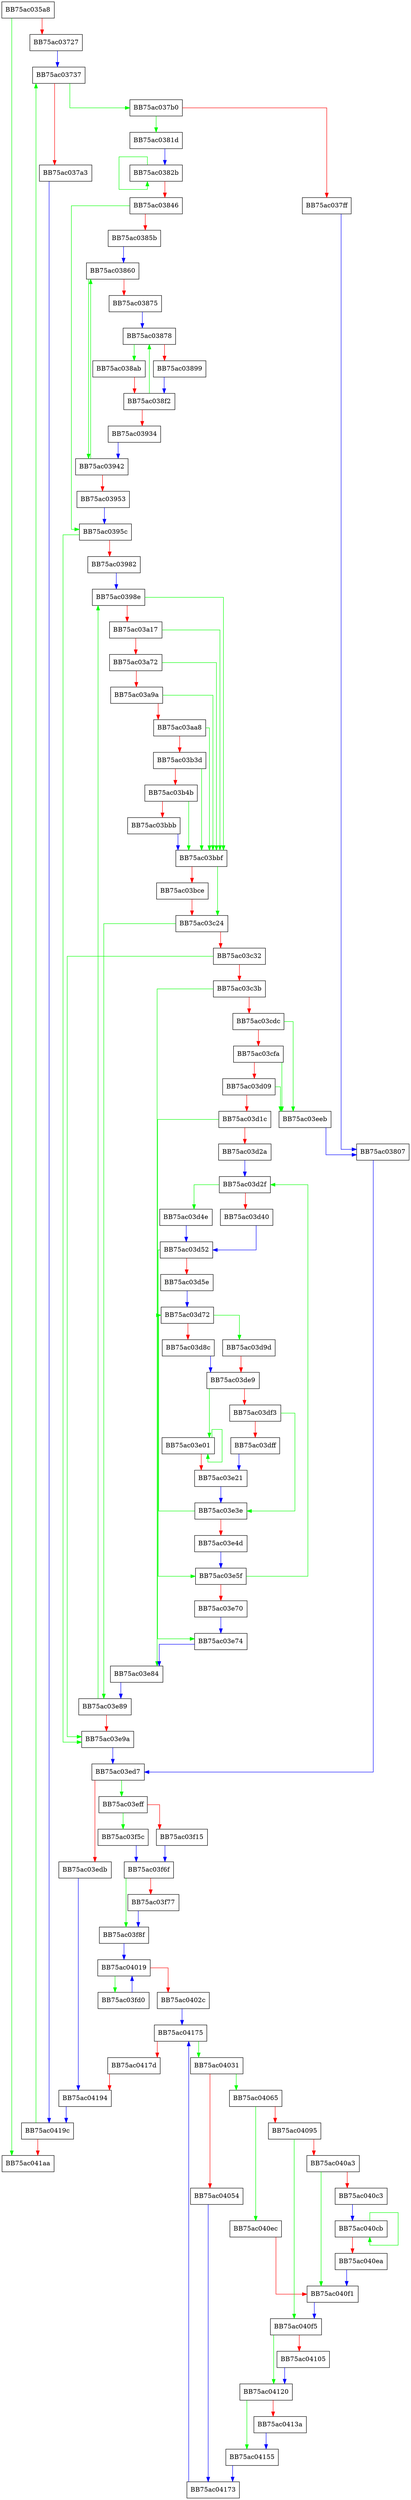 digraph ZSTD_initStats_ultra {
  node [shape="box"];
  graph [splines=ortho];
  BB75ac035a8 -> BB75ac041aa [color="green"];
  BB75ac035a8 -> BB75ac03727 [color="red"];
  BB75ac03727 -> BB75ac03737 [color="blue"];
  BB75ac03737 -> BB75ac037b0 [color="green"];
  BB75ac03737 -> BB75ac037a3 [color="red"];
  BB75ac037a3 -> BB75ac0419c [color="blue"];
  BB75ac037b0 -> BB75ac0381d [color="green"];
  BB75ac037b0 -> BB75ac037ff [color="red"];
  BB75ac037ff -> BB75ac03807 [color="blue"];
  BB75ac03807 -> BB75ac03ed7 [color="blue"];
  BB75ac0381d -> BB75ac0382b [color="blue"];
  BB75ac0382b -> BB75ac0382b [color="green"];
  BB75ac0382b -> BB75ac03846 [color="red"];
  BB75ac03846 -> BB75ac0395c [color="green"];
  BB75ac03846 -> BB75ac0385b [color="red"];
  BB75ac0385b -> BB75ac03860 [color="blue"];
  BB75ac03860 -> BB75ac03942 [color="green"];
  BB75ac03860 -> BB75ac03875 [color="red"];
  BB75ac03875 -> BB75ac03878 [color="blue"];
  BB75ac03878 -> BB75ac038ab [color="green"];
  BB75ac03878 -> BB75ac03899 [color="red"];
  BB75ac03899 -> BB75ac038f2 [color="blue"];
  BB75ac038ab -> BB75ac038f2 [color="red"];
  BB75ac038f2 -> BB75ac03878 [color="green"];
  BB75ac038f2 -> BB75ac03934 [color="red"];
  BB75ac03934 -> BB75ac03942 [color="blue"];
  BB75ac03942 -> BB75ac03860 [color="green"];
  BB75ac03942 -> BB75ac03953 [color="red"];
  BB75ac03953 -> BB75ac0395c [color="blue"];
  BB75ac0395c -> BB75ac03e9a [color="green"];
  BB75ac0395c -> BB75ac03982 [color="red"];
  BB75ac03982 -> BB75ac0398e [color="blue"];
  BB75ac0398e -> BB75ac03bbf [color="green"];
  BB75ac0398e -> BB75ac03a17 [color="red"];
  BB75ac03a17 -> BB75ac03bbf [color="green"];
  BB75ac03a17 -> BB75ac03a72 [color="red"];
  BB75ac03a72 -> BB75ac03bbf [color="green"];
  BB75ac03a72 -> BB75ac03a9a [color="red"];
  BB75ac03a9a -> BB75ac03bbf [color="green"];
  BB75ac03a9a -> BB75ac03aa8 [color="red"];
  BB75ac03aa8 -> BB75ac03bbf [color="green"];
  BB75ac03aa8 -> BB75ac03b3d [color="red"];
  BB75ac03b3d -> BB75ac03bbf [color="green"];
  BB75ac03b3d -> BB75ac03b4b [color="red"];
  BB75ac03b4b -> BB75ac03bbf [color="green"];
  BB75ac03b4b -> BB75ac03bbb [color="red"];
  BB75ac03bbb -> BB75ac03bbf [color="blue"];
  BB75ac03bbf -> BB75ac03c24 [color="green"];
  BB75ac03bbf -> BB75ac03bce [color="red"];
  BB75ac03bce -> BB75ac03c24 [color="red"];
  BB75ac03c24 -> BB75ac03e89 [color="green"];
  BB75ac03c24 -> BB75ac03c32 [color="red"];
  BB75ac03c32 -> BB75ac03e9a [color="green"];
  BB75ac03c32 -> BB75ac03c3b [color="red"];
  BB75ac03c3b -> BB75ac03e84 [color="green"];
  BB75ac03c3b -> BB75ac03cdc [color="red"];
  BB75ac03cdc -> BB75ac03eeb [color="green"];
  BB75ac03cdc -> BB75ac03cfa [color="red"];
  BB75ac03cfa -> BB75ac03eeb [color="green"];
  BB75ac03cfa -> BB75ac03d09 [color="red"];
  BB75ac03d09 -> BB75ac03eeb [color="green"];
  BB75ac03d09 -> BB75ac03d1c [color="red"];
  BB75ac03d1c -> BB75ac03e74 [color="green"];
  BB75ac03d1c -> BB75ac03d2a [color="red"];
  BB75ac03d2a -> BB75ac03d2f [color="blue"];
  BB75ac03d2f -> BB75ac03d4e [color="green"];
  BB75ac03d2f -> BB75ac03d40 [color="red"];
  BB75ac03d40 -> BB75ac03d52 [color="blue"];
  BB75ac03d4e -> BB75ac03d52 [color="blue"];
  BB75ac03d52 -> BB75ac03e5f [color="green"];
  BB75ac03d52 -> BB75ac03d5e [color="red"];
  BB75ac03d5e -> BB75ac03d72 [color="blue"];
  BB75ac03d72 -> BB75ac03d9d [color="green"];
  BB75ac03d72 -> BB75ac03d8c [color="red"];
  BB75ac03d8c -> BB75ac03de9 [color="blue"];
  BB75ac03d9d -> BB75ac03de9 [color="red"];
  BB75ac03de9 -> BB75ac03e01 [color="green"];
  BB75ac03de9 -> BB75ac03df3 [color="red"];
  BB75ac03df3 -> BB75ac03e3e [color="green"];
  BB75ac03df3 -> BB75ac03dff [color="red"];
  BB75ac03dff -> BB75ac03e21 [color="blue"];
  BB75ac03e01 -> BB75ac03e01 [color="green"];
  BB75ac03e01 -> BB75ac03e21 [color="red"];
  BB75ac03e21 -> BB75ac03e3e [color="blue"];
  BB75ac03e3e -> BB75ac03d72 [color="green"];
  BB75ac03e3e -> BB75ac03e4d [color="red"];
  BB75ac03e4d -> BB75ac03e5f [color="blue"];
  BB75ac03e5f -> BB75ac03d2f [color="green"];
  BB75ac03e5f -> BB75ac03e70 [color="red"];
  BB75ac03e70 -> BB75ac03e74 [color="blue"];
  BB75ac03e74 -> BB75ac03e84 [color="blue"];
  BB75ac03e84 -> BB75ac03e89 [color="blue"];
  BB75ac03e89 -> BB75ac0398e [color="green"];
  BB75ac03e89 -> BB75ac03e9a [color="red"];
  BB75ac03e9a -> BB75ac03ed7 [color="blue"];
  BB75ac03ed7 -> BB75ac03eff [color="green"];
  BB75ac03ed7 -> BB75ac03edb [color="red"];
  BB75ac03edb -> BB75ac04194 [color="blue"];
  BB75ac03eeb -> BB75ac03807 [color="blue"];
  BB75ac03eff -> BB75ac03f5c [color="green"];
  BB75ac03eff -> BB75ac03f15 [color="red"];
  BB75ac03f15 -> BB75ac03f6f [color="blue"];
  BB75ac03f5c -> BB75ac03f6f [color="blue"];
  BB75ac03f6f -> BB75ac03f8f [color="green"];
  BB75ac03f6f -> BB75ac03f77 [color="red"];
  BB75ac03f77 -> BB75ac03f8f [color="blue"];
  BB75ac03f8f -> BB75ac04019 [color="blue"];
  BB75ac03fd0 -> BB75ac04019 [color="blue"];
  BB75ac04019 -> BB75ac03fd0 [color="green"];
  BB75ac04019 -> BB75ac0402c [color="red"];
  BB75ac0402c -> BB75ac04175 [color="blue"];
  BB75ac04031 -> BB75ac04065 [color="green"];
  BB75ac04031 -> BB75ac04054 [color="red"];
  BB75ac04054 -> BB75ac04173 [color="blue"];
  BB75ac04065 -> BB75ac040ec [color="green"];
  BB75ac04065 -> BB75ac04095 [color="red"];
  BB75ac04095 -> BB75ac040f5 [color="green"];
  BB75ac04095 -> BB75ac040a3 [color="red"];
  BB75ac040a3 -> BB75ac040f1 [color="green"];
  BB75ac040a3 -> BB75ac040c3 [color="red"];
  BB75ac040c3 -> BB75ac040cb [color="blue"];
  BB75ac040cb -> BB75ac040cb [color="green"];
  BB75ac040cb -> BB75ac040ea [color="red"];
  BB75ac040ea -> BB75ac040f1 [color="blue"];
  BB75ac040ec -> BB75ac040f1 [color="red"];
  BB75ac040f1 -> BB75ac040f5 [color="blue"];
  BB75ac040f5 -> BB75ac04120 [color="green"];
  BB75ac040f5 -> BB75ac04105 [color="red"];
  BB75ac04105 -> BB75ac04120 [color="blue"];
  BB75ac04120 -> BB75ac04155 [color="green"];
  BB75ac04120 -> BB75ac0413a [color="red"];
  BB75ac0413a -> BB75ac04155 [color="blue"];
  BB75ac04155 -> BB75ac04173 [color="blue"];
  BB75ac04173 -> BB75ac04175 [color="blue"];
  BB75ac04175 -> BB75ac04031 [color="green"];
  BB75ac04175 -> BB75ac0417d [color="red"];
  BB75ac0417d -> BB75ac04194 [color="red"];
  BB75ac04194 -> BB75ac0419c [color="blue"];
  BB75ac0419c -> BB75ac03737 [color="green"];
  BB75ac0419c -> BB75ac041aa [color="red"];
}